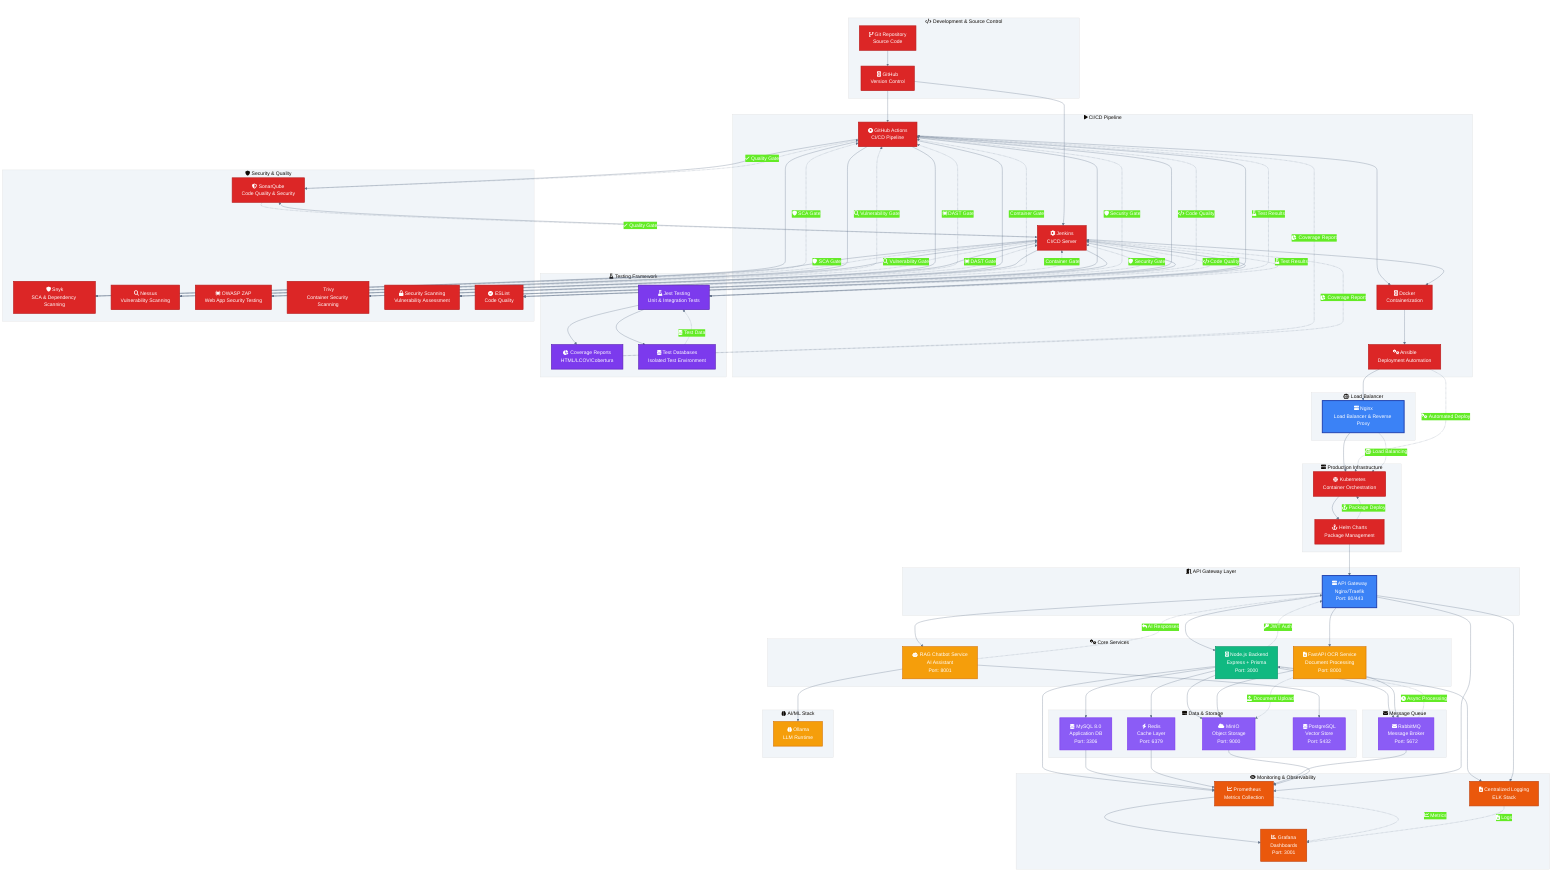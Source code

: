 ---
title: THEA Complete DevSecOps & Testing Architecture
config:
  theme: base
  themeVariables:
    primaryColor: "#2563eb"
    primaryTextColor: "#ffffff"
    primaryBorderColor: "#1e40af"
    lineColor: "#64748b"
    sectionBkgColor: "#f8fafc"
    altSectionBkgColor: "#e2e8f0"
    gridColor: "#cbd5e1"
    tertiaryColor: "#f1f5f9"
---

graph TB
    %% Styling
    classDef gateway fill:#3b82f6,stroke:#1e40af,stroke-width:3px,color:#ffffff
    classDef core fill:#10b981,stroke:#059669,stroke-width:2px,color:#ffffff
    classDef external fill:#f59e0b,stroke:#d97706,stroke-width:2px,color:#ffffff
    classDef data fill:#8b5cf6,stroke:#7c3aed,stroke-width:2px,color:#ffffff
    classDef devsecops fill:#dc2626,stroke:#b91c1c,stroke-width:2px,color:#ffffff
    classDef testing fill:#7c3aed,stroke:#5b21b6,stroke-width:2px,color:#ffffff
    classDef monitoring fill:#ea580c,stroke:#c2410c,stroke-width:2px,color:#ffffff

    %% Development & Source Control
    GIT["fa:fa-code-branch Git Repository<br/>Source Code"]:::devsecops
    GITHUB["fa:fa-github GitHub<br/>Version Control"]:::devsecops

    %% CI/CD Pipeline
    GHACTIONS["fa:fa-play-circle GitHub Actions<br/>CI/CD Pipeline"]:::devsecops
    JENKINS["fa:fa-cog Jenkins<br/>CI/CD Server"]:::devsecops
    DOCKER["fa:fa-docker Docker<br/>Containerization"]:::devsecops
    ANSIBLE["fa:fa-cogs Ansible<br/>Deployment Automation"]:::devsecops

    %% Testing Framework
    JEST["fa:fa-flask Jest Testing<br/>Unit & Integration Tests"]:::testing
    COVERAGE["fa:fa-chart-pie Coverage Reports<br/>HTML/LCOV/Cobertura"]:::testing
    TESTDB["fa:fa-database Test Databases<br/>Isolated Test Environment"]:::testing

    %% Security & Quality Gates
    SONARQUBE["fa:fa-shield-alt SonarQube<br/>Code Quality & Security"]:::devsecops
    SNYK["fa:fa-shield Snyk<br/>SCA & Dependency Scanning"]:::devsecops
    NESSUS["fa:fa-search Nessus<br/>Vulnerability Scanning"]:::devsecops
    OWASPZAP["fa:fa-spider OWASP ZAP<br/>Web App Security Testing"]:::devsecops
    TRIVY["fa:fa-container Trivy<br/>Container Security Scanning"]:::devsecops
    SECURITY["fa:fa-lock Security Scanning<br/>Vulnerability Assessment"]:::devsecops
    LINTING["fa:fa-check-circle ESLint<br/>Code Quality"]:::devsecops

    %% Load Balancer
    NGINX["fa:fa-server Nginx<br/>Load Balancer & Reverse Proxy"]:::gateway

    %% Production Infrastructure
    KUBERNETES["fa:fa-dharmachakra Kubernetes<br/>Container Orchestration"]:::devsecops
    HELM["fa:fa-anchor Helm Charts<br/>Package Management"]:::devsecops

    %% API Gateway & Core Services
    APIGW["fa:fa-server API Gateway<br/>Nginx/Traefik<br/>Port: 80/443"]:::gateway
    BACKEND["fa:fa-node-js Node.js Backend<br/>Express + Prisma<br/>Port: 3000"]:::core
    OCR["fa:fa-file-text FastAPI OCR Service<br/>Document Processing<br/>Port: 8000"]:::external
    CHATBOT["fa:fa-robot RAG Chatbot Service<br/>AI Assistant<br/>Port: 8001"]:::external

    %% Data Layer
    MYSQL["fa:fa-database MySQL 8.0<br/>Application DB<br/>Port: 3306"]:::data
    REDIS["fa:fa-bolt Redis<br/>Cache Layer<br/>Port: 6379"]:::data
    MINIO["fa:fa-cloud MinIO<br/>Object Storage<br/>Port: 9000"]:::data
    POSTGRES["fa:fa-database PostgreSQL<br/>Vector Store<br/>Port: 5432"]:::data

    %% Message Queue & Async Processing
    RABBITMQ["fa:fa-envelope RabbitMQ<br/>Message Broker<br/>Port: 5672"]:::data

    %% Monitoring & Observability
    PROMETHEUS["fa:fa-chart-line Prometheus<br/>Metrics Collection"]:::monitoring
    GRAFANA["fa:fa-chart-bar Grafana<br/>Dashboards<br/>Port: 3001"]:::monitoring
    LOGGING["fa:fa-file-alt Centralized Logging<br/>ELK Stack"]:::monitoring

    %% AI/ML Components
    OLLAMA["fa:fa-brain Ollama<br/>LLM Runtime"]:::external

    %% Development Flow
    subgraph "fa:fa-code Development & Source Control"
        GIT
        GITHUB
    end

    subgraph "fa:fa-play CI/CD Pipeline"
        GHACTIONS
        JENKINS
        DOCKER
        ANSIBLE
    end

    subgraph "fa:fa-flask Testing Framework"
        JEST
        COVERAGE
        TESTDB
    end

    subgraph "fa:fa-shield Security & Quality"
        SONARQUBE
        SNYK
        NESSUS
        OWASPZAP
        TRIVY
        SECURITY
        LINTING
    end

    subgraph "fa:fa-balance-scale Load Balancer"
        NGINX
    end

    subgraph "fa:fa-server Production Infrastructure"
        KUBERNETES
        HELM
    end

    subgraph "fa:fa-door-open API Gateway Layer"
        APIGW
    end

    subgraph "fa:fa-cogs Core Services"
        BACKEND
        OCR
        CHATBOT
    end

    subgraph "fa:fa-hdd Data & Storage"
        MYSQL
        REDIS
        MINIO
        POSTGRES
    end

    subgraph "fa:fa-envelope Message Queue"
        RABBITMQ
    end

    subgraph "fa:fa-brain AI/ML Stack"
        OLLAMA
    end

    subgraph "fa:fa-eye Monitoring & Observability"
        PROMETHEUS
        GRAFANA
        LOGGING
    end

    %% Development to CI/CD Flow
    GIT --> GITHUB
    GITHUB --> GHACTIONS
    GITHUB --> JENKINS
    GHACTIONS --> SONARQUBE
    GHACTIONS --> SNYK
    GHACTIONS --> NESSUS
    GHACTIONS --> OWASPZAP
    GHACTIONS --> TRIVY
    GHACTIONS --> SECURITY
    GHACTIONS --> LINTING
    GHACTIONS --> JEST
    JENKINS --> SONARQUBE
    JENKINS --> SNYK
    JENKINS --> NESSUS
    JENKINS --> OWASPZAP
    JENKINS --> TRIVY
    JENKINS --> SECURITY
    JENKINS --> LINTING
    JENKINS --> JEST
    JEST --> COVERAGE
    JEST --> TESTDB

    %% CI/CD to Production
    GHACTIONS --> DOCKER
    JENKINS --> DOCKER
    DOCKER --> ANSIBLE
    ANSIBLE --> NGINX
    NGINX --> KUBERNETES
    KUBERNETES --> HELM

    %% Production Architecture Connections
    HELM --> APIGW
    APIGW --> BACKEND
    APIGW --> OCR
    APIGW --> CHATBOT

    BACKEND --> MYSQL
    BACKEND --> REDIS
    BACKEND --> MINIO
    BACKEND --> RABBITMQ

    CHATBOT --> POSTGRES
    CHATBOT --> OLLAMA

    OCR --> MINIO
    OCR --> RABBITMQ

    %% Monitoring connections
    BACKEND --> PROMETHEUS
    MYSQL --> PROMETHEUS
    REDIS --> PROMETHEUS
    RABBITMQ --> PROMETHEUS
    MINIO --> PROMETHEUS
    APIGW --> PROMETHEUS

    PROMETHEUS --> GRAFANA
    BACKEND --> LOGGING
    APIGW --> LOGGING

    %% Security Flow
    SONARQUBE -.->|"fa:fa-check Quality Gate"| GHACTIONS
    SONARQUBE -.->|"fa:fa-check Quality Gate"| JENKINS
    SNYK -.->|"fa:fa-shield SCA Gate"| GHACTIONS
    SNYK -.->|"fa:fa-shield SCA Gate"| JENKINS
    NESSUS -.->|"fa:fa-search Vulnerability Gate"| GHACTIONS
    NESSUS -.->|"fa:fa-search Vulnerability Gate"| JENKINS
    OWASPZAP -.->|"fa:fa-spider DAST Gate"| GHACTIONS
    OWASPZAP -.->|"fa:fa-spider DAST Gate"| JENKINS
    TRIVY -.->|"fa:fa-container Container Gate"| GHACTIONS
    TRIVY -.->|"fa:fa-container Container Gate"| JENKINS
    SECURITY -.->|"fa:fa-shield Security Gate"| GHACTIONS
    SECURITY -.->|"fa:fa-shield Security Gate"| JENKINS
    LINTING -.->|"fa:fa-code Code Quality"| GHACTIONS
    LINTING -.->|"fa:fa-code Code Quality"| JENKINS

    %% Testing Flow
    JEST -.->|"fa:fa-flask Test Results"| GHACTIONS
    JEST -.->|"fa:fa-flask Test Results"| JENKINS
    COVERAGE -.->|"fa:fa-chart-pie Coverage Report"| GHACTIONS
    COVERAGE -.->|"fa:fa-chart-pie Coverage Report"| JENKINS
    TESTDB -.->|"fa:fa-database Test Data"| JEST

    %% Deployment Flow
    ANSIBLE -.->|"fa:fa-cogs Automated Deploy"| KUBERNETES
    HELM -.->|"fa:fa-anchor Package Deploy"| KUBERNETES
    NGINX -.->|"fa:fa-balance-scale Load Balancing"| KUBERNETES

    %% Flow annotations
    BACKEND -.->|"fa:fa-key JWT Auth"| APIGW
    OCR -.->|"fa:fa-upload Document Upload"| MINIO
    CHATBOT -.->|"fa:fa-reply AI Responses"| APIGW
    RABBITMQ -.->|"fa:fa-clock Async Processing"| BACKEND
    PROMETHEUS -.->|"fa:fa-chart-line Metrics"| GRAFANA
    LOGGING -.->|"fa:fa-file-alt Logs"| GRAFANA